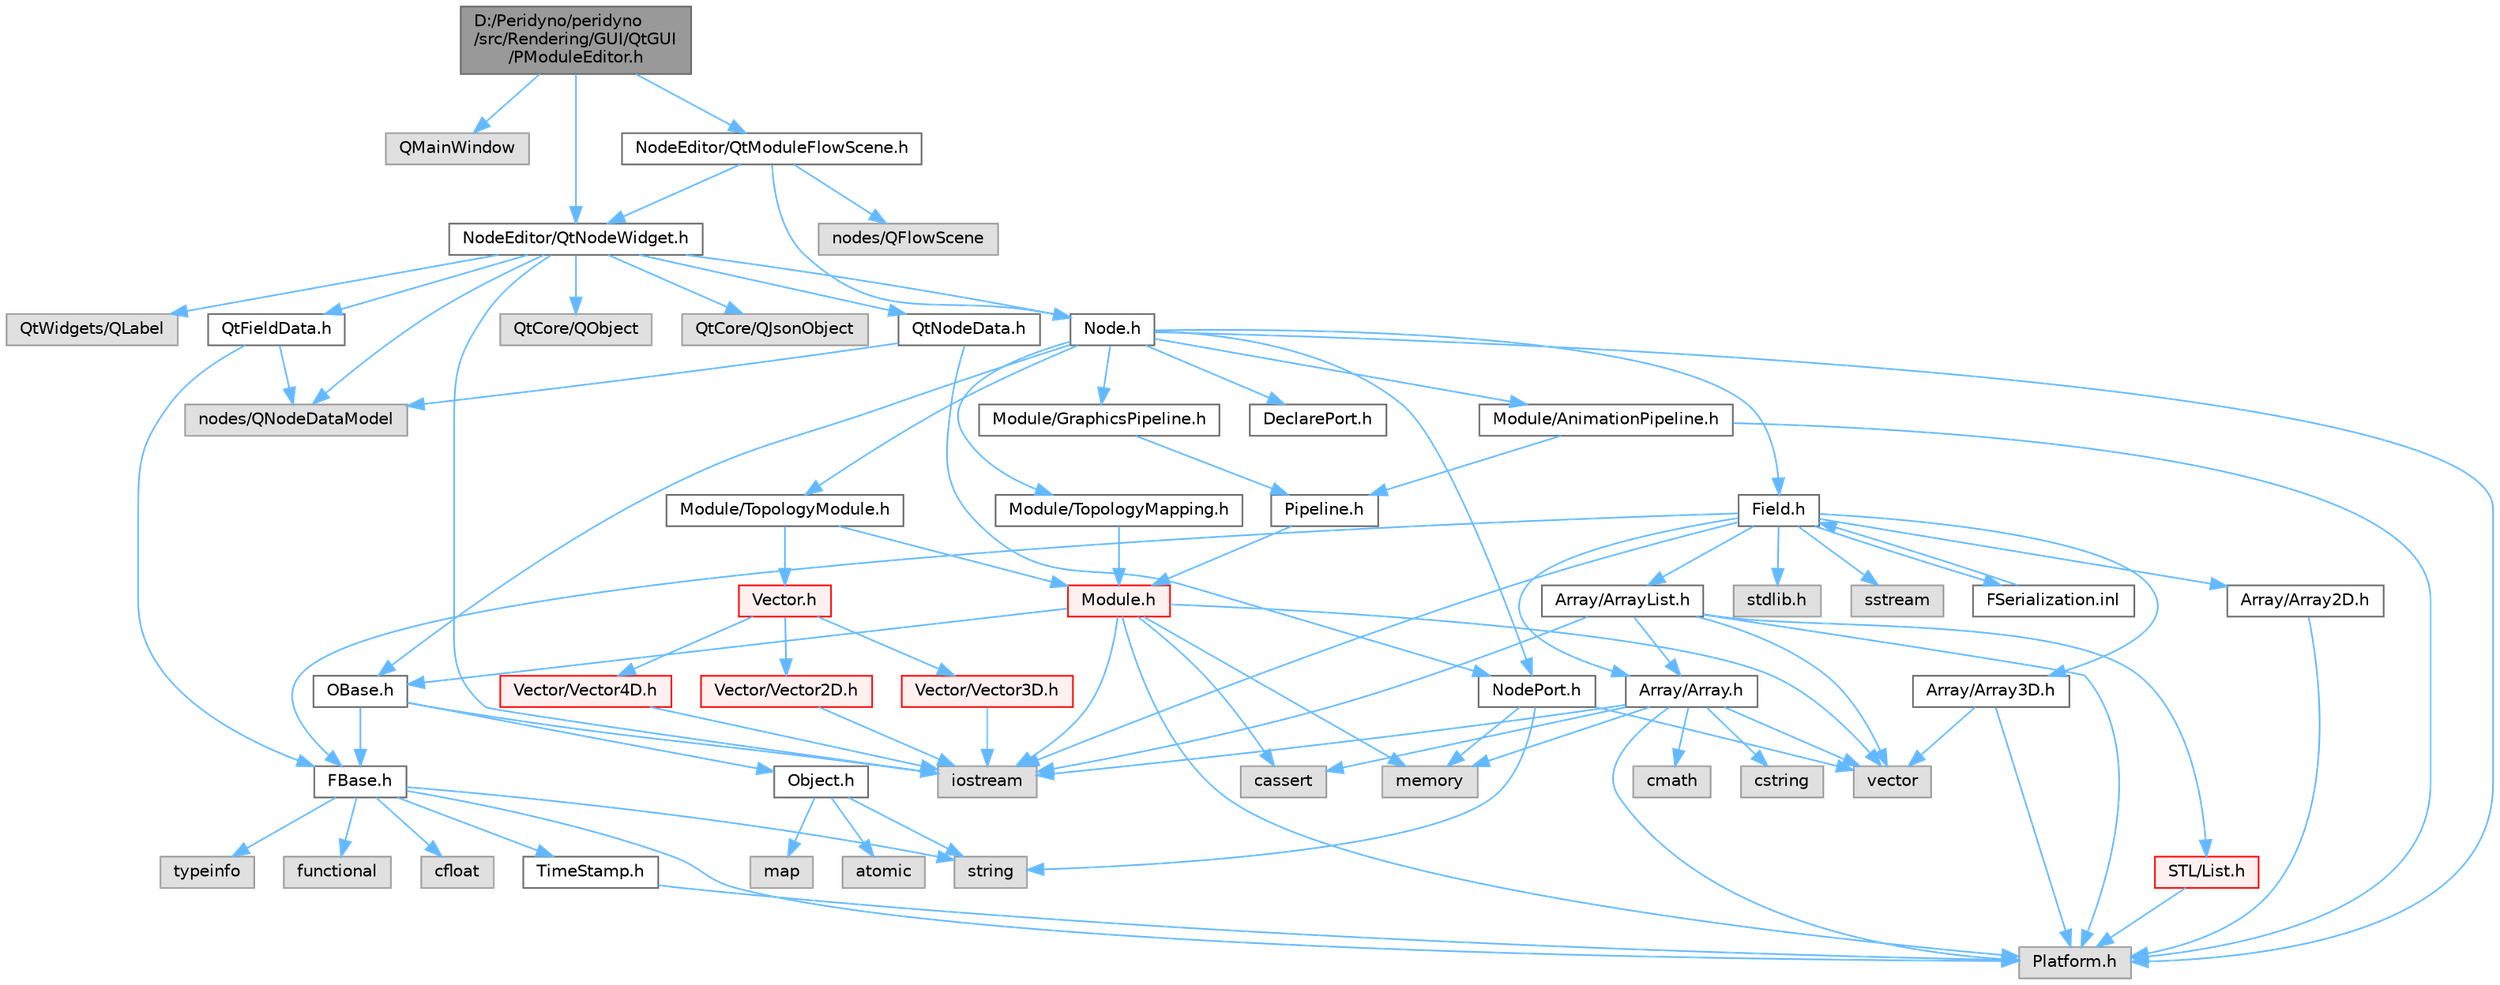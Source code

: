 digraph "D:/Peridyno/peridyno/src/Rendering/GUI/QtGUI/PModuleEditor.h"
{
 // LATEX_PDF_SIZE
  bgcolor="transparent";
  edge [fontname=Helvetica,fontsize=10,labelfontname=Helvetica,labelfontsize=10];
  node [fontname=Helvetica,fontsize=10,shape=box,height=0.2,width=0.4];
  Node1 [id="Node000001",label="D:/Peridyno/peridyno\l/src/Rendering/GUI/QtGUI\l/PModuleEditor.h",height=0.2,width=0.4,color="gray40", fillcolor="grey60", style="filled", fontcolor="black",tooltip=" "];
  Node1 -> Node2 [id="edge1_Node000001_Node000002",color="steelblue1",style="solid",tooltip=" "];
  Node2 [id="Node000002",label="QMainWindow",height=0.2,width=0.4,color="grey60", fillcolor="#E0E0E0", style="filled",tooltip=" "];
  Node1 -> Node3 [id="edge2_Node000001_Node000003",color="steelblue1",style="solid",tooltip=" "];
  Node3 [id="Node000003",label="NodeEditor/QtNodeWidget.h",height=0.2,width=0.4,color="grey40", fillcolor="white", style="filled",URL="$_qt_node_widget_8h.html",tooltip=" "];
  Node3 -> Node4 [id="edge3_Node000003_Node000004",color="steelblue1",style="solid",tooltip=" "];
  Node4 [id="Node000004",label="QtCore/QObject",height=0.2,width=0.4,color="grey60", fillcolor="#E0E0E0", style="filled",tooltip=" "];
  Node3 -> Node5 [id="edge4_Node000003_Node000005",color="steelblue1",style="solid",tooltip=" "];
  Node5 [id="Node000005",label="QtCore/QJsonObject",height=0.2,width=0.4,color="grey60", fillcolor="#E0E0E0", style="filled",tooltip=" "];
  Node3 -> Node6 [id="edge5_Node000003_Node000006",color="steelblue1",style="solid",tooltip=" "];
  Node6 [id="Node000006",label="QtWidgets/QLabel",height=0.2,width=0.4,color="grey60", fillcolor="#E0E0E0", style="filled",tooltip=" "];
  Node3 -> Node7 [id="edge6_Node000003_Node000007",color="steelblue1",style="solid",tooltip=" "];
  Node7 [id="Node000007",label="nodes/QNodeDataModel",height=0.2,width=0.4,color="grey60", fillcolor="#E0E0E0", style="filled",tooltip=" "];
  Node3 -> Node8 [id="edge7_Node000003_Node000008",color="steelblue1",style="solid",tooltip=" "];
  Node8 [id="Node000008",label="Node.h",height=0.2,width=0.4,color="grey40", fillcolor="white", style="filled",URL="$_node_8h.html",tooltip=" "];
  Node8 -> Node9 [id="edge8_Node000008_Node000009",color="steelblue1",style="solid",tooltip=" "];
  Node9 [id="Node000009",label="OBase.h",height=0.2,width=0.4,color="grey40", fillcolor="white", style="filled",URL="$_o_base_8h.html",tooltip=" "];
  Node9 -> Node10 [id="edge9_Node000009_Node000010",color="steelblue1",style="solid",tooltip=" "];
  Node10 [id="Node000010",label="iostream",height=0.2,width=0.4,color="grey60", fillcolor="#E0E0E0", style="filled",tooltip=" "];
  Node9 -> Node11 [id="edge10_Node000009_Node000011",color="steelblue1",style="solid",tooltip=" "];
  Node11 [id="Node000011",label="FBase.h",height=0.2,width=0.4,color="grey40", fillcolor="white", style="filled",URL="$_f_base_8h.html",tooltip=" "];
  Node11 -> Node12 [id="edge11_Node000011_Node000012",color="steelblue1",style="solid",tooltip=" "];
  Node12 [id="Node000012",label="Platform.h",height=0.2,width=0.4,color="grey60", fillcolor="#E0E0E0", style="filled",tooltip=" "];
  Node11 -> Node13 [id="edge12_Node000011_Node000013",color="steelblue1",style="solid",tooltip=" "];
  Node13 [id="Node000013",label="TimeStamp.h",height=0.2,width=0.4,color="grey40", fillcolor="white", style="filled",URL="$_time_stamp_8h.html",tooltip=" "];
  Node13 -> Node12 [id="edge13_Node000013_Node000012",color="steelblue1",style="solid",tooltip=" "];
  Node11 -> Node14 [id="edge14_Node000011_Node000014",color="steelblue1",style="solid",tooltip=" "];
  Node14 [id="Node000014",label="typeinfo",height=0.2,width=0.4,color="grey60", fillcolor="#E0E0E0", style="filled",tooltip=" "];
  Node11 -> Node15 [id="edge15_Node000011_Node000015",color="steelblue1",style="solid",tooltip=" "];
  Node15 [id="Node000015",label="string",height=0.2,width=0.4,color="grey60", fillcolor="#E0E0E0", style="filled",tooltip=" "];
  Node11 -> Node16 [id="edge16_Node000011_Node000016",color="steelblue1",style="solid",tooltip=" "];
  Node16 [id="Node000016",label="functional",height=0.2,width=0.4,color="grey60", fillcolor="#E0E0E0", style="filled",tooltip=" "];
  Node11 -> Node17 [id="edge17_Node000011_Node000017",color="steelblue1",style="solid",tooltip=" "];
  Node17 [id="Node000017",label="cfloat",height=0.2,width=0.4,color="grey60", fillcolor="#E0E0E0", style="filled",tooltip=" "];
  Node9 -> Node18 [id="edge18_Node000009_Node000018",color="steelblue1",style="solid",tooltip=" "];
  Node18 [id="Node000018",label="Object.h",height=0.2,width=0.4,color="grey40", fillcolor="white", style="filled",URL="$_object_8h.html",tooltip=" "];
  Node18 -> Node15 [id="edge19_Node000018_Node000015",color="steelblue1",style="solid",tooltip=" "];
  Node18 -> Node19 [id="edge20_Node000018_Node000019",color="steelblue1",style="solid",tooltip=" "];
  Node19 [id="Node000019",label="atomic",height=0.2,width=0.4,color="grey60", fillcolor="#E0E0E0", style="filled",tooltip=" "];
  Node18 -> Node20 [id="edge21_Node000018_Node000020",color="steelblue1",style="solid",tooltip=" "];
  Node20 [id="Node000020",label="map",height=0.2,width=0.4,color="grey60", fillcolor="#E0E0E0", style="filled",tooltip=" "];
  Node8 -> Node21 [id="edge22_Node000008_Node000021",color="steelblue1",style="solid",tooltip=" "];
  Node21 [id="Node000021",label="Field.h",height=0.2,width=0.4,color="grey40", fillcolor="white", style="filled",URL="$_field_8h.html",tooltip=" "];
  Node21 -> Node10 [id="edge23_Node000021_Node000010",color="steelblue1",style="solid",tooltip=" "];
  Node21 -> Node22 [id="edge24_Node000021_Node000022",color="steelblue1",style="solid",tooltip=" "];
  Node22 [id="Node000022",label="stdlib.h",height=0.2,width=0.4,color="grey60", fillcolor="#E0E0E0", style="filled",tooltip=" "];
  Node21 -> Node23 [id="edge25_Node000021_Node000023",color="steelblue1",style="solid",tooltip=" "];
  Node23 [id="Node000023",label="sstream",height=0.2,width=0.4,color="grey60", fillcolor="#E0E0E0", style="filled",tooltip=" "];
  Node21 -> Node11 [id="edge26_Node000021_Node000011",color="steelblue1",style="solid",tooltip=" "];
  Node21 -> Node24 [id="edge27_Node000021_Node000024",color="steelblue1",style="solid",tooltip=" "];
  Node24 [id="Node000024",label="Array/Array.h",height=0.2,width=0.4,color="grey40", fillcolor="white", style="filled",URL="$_array_8h.html",tooltip=" "];
  Node24 -> Node12 [id="edge28_Node000024_Node000012",color="steelblue1",style="solid",tooltip=" "];
  Node24 -> Node25 [id="edge29_Node000024_Node000025",color="steelblue1",style="solid",tooltip=" "];
  Node25 [id="Node000025",label="cassert",height=0.2,width=0.4,color="grey60", fillcolor="#E0E0E0", style="filled",tooltip=" "];
  Node24 -> Node26 [id="edge30_Node000024_Node000026",color="steelblue1",style="solid",tooltip=" "];
  Node26 [id="Node000026",label="vector",height=0.2,width=0.4,color="grey60", fillcolor="#E0E0E0", style="filled",tooltip=" "];
  Node24 -> Node10 [id="edge31_Node000024_Node000010",color="steelblue1",style="solid",tooltip=" "];
  Node24 -> Node27 [id="edge32_Node000024_Node000027",color="steelblue1",style="solid",tooltip=" "];
  Node27 [id="Node000027",label="cstring",height=0.2,width=0.4,color="grey60", fillcolor="#E0E0E0", style="filled",tooltip=" "];
  Node24 -> Node28 [id="edge33_Node000024_Node000028",color="steelblue1",style="solid",tooltip=" "];
  Node28 [id="Node000028",label="memory",height=0.2,width=0.4,color="grey60", fillcolor="#E0E0E0", style="filled",tooltip=" "];
  Node24 -> Node29 [id="edge34_Node000024_Node000029",color="steelblue1",style="solid",tooltip=" "];
  Node29 [id="Node000029",label="cmath",height=0.2,width=0.4,color="grey60", fillcolor="#E0E0E0", style="filled",tooltip=" "];
  Node21 -> Node30 [id="edge35_Node000021_Node000030",color="steelblue1",style="solid",tooltip=" "];
  Node30 [id="Node000030",label="Array/Array2D.h",height=0.2,width=0.4,color="grey40", fillcolor="white", style="filled",URL="$_array2_d_8h.html",tooltip=" "];
  Node30 -> Node12 [id="edge36_Node000030_Node000012",color="steelblue1",style="solid",tooltip=" "];
  Node21 -> Node31 [id="edge37_Node000021_Node000031",color="steelblue1",style="solid",tooltip=" "];
  Node31 [id="Node000031",label="Array/Array3D.h",height=0.2,width=0.4,color="grey40", fillcolor="white", style="filled",URL="$_array3_d_8h.html",tooltip=" "];
  Node31 -> Node12 [id="edge38_Node000031_Node000012",color="steelblue1",style="solid",tooltip=" "];
  Node31 -> Node26 [id="edge39_Node000031_Node000026",color="steelblue1",style="solid",tooltip=" "];
  Node21 -> Node32 [id="edge40_Node000021_Node000032",color="steelblue1",style="solid",tooltip=" "];
  Node32 [id="Node000032",label="Array/ArrayList.h",height=0.2,width=0.4,color="grey40", fillcolor="white", style="filled",URL="$_array_list_8h.html",tooltip=" "];
  Node32 -> Node26 [id="edge41_Node000032_Node000026",color="steelblue1",style="solid",tooltip=" "];
  Node32 -> Node10 [id="edge42_Node000032_Node000010",color="steelblue1",style="solid",tooltip=" "];
  Node32 -> Node12 [id="edge43_Node000032_Node000012",color="steelblue1",style="solid",tooltip=" "];
  Node32 -> Node33 [id="edge44_Node000032_Node000033",color="steelblue1",style="solid",tooltip=" "];
  Node33 [id="Node000033",label="STL/List.h",height=0.2,width=0.4,color="red", fillcolor="#FFF0F0", style="filled",URL="$_list_8h.html",tooltip=" "];
  Node33 -> Node12 [id="edge45_Node000033_Node000012",color="steelblue1",style="solid",tooltip=" "];
  Node32 -> Node24 [id="edge46_Node000032_Node000024",color="steelblue1",style="solid",tooltip=" "];
  Node21 -> Node73 [id="edge47_Node000021_Node000073",color="steelblue1",style="solid",tooltip=" "];
  Node73 [id="Node000073",label="FSerialization.inl",height=0.2,width=0.4,color="grey40", fillcolor="white", style="filled",URL="$_f_serialization_8inl.html",tooltip=" "];
  Node73 -> Node21 [id="edge48_Node000073_Node000021",color="steelblue1",style="solid",tooltip=" "];
  Node8 -> Node12 [id="edge49_Node000008_Node000012",color="steelblue1",style="solid",tooltip=" "];
  Node8 -> Node74 [id="edge50_Node000008_Node000074",color="steelblue1",style="solid",tooltip=" "];
  Node74 [id="Node000074",label="DeclarePort.h",height=0.2,width=0.4,color="grey40", fillcolor="white", style="filled",URL="$_declare_port_8h.html",tooltip=" "];
  Node8 -> Node75 [id="edge51_Node000008_Node000075",color="steelblue1",style="solid",tooltip=" "];
  Node75 [id="Node000075",label="NodePort.h",height=0.2,width=0.4,color="grey40", fillcolor="white", style="filled",URL="$_node_port_8h.html",tooltip=" "];
  Node75 -> Node15 [id="edge52_Node000075_Node000015",color="steelblue1",style="solid",tooltip=" "];
  Node75 -> Node26 [id="edge53_Node000075_Node000026",color="steelblue1",style="solid",tooltip=" "];
  Node75 -> Node28 [id="edge54_Node000075_Node000028",color="steelblue1",style="solid",tooltip=" "];
  Node8 -> Node76 [id="edge55_Node000008_Node000076",color="steelblue1",style="solid",tooltip=" "];
  Node76 [id="Node000076",label="Module/TopologyModule.h",height=0.2,width=0.4,color="grey40", fillcolor="white", style="filled",URL="$_topology_module_8h.html",tooltip=" "];
  Node76 -> Node37 [id="edge56_Node000076_Node000037",color="steelblue1",style="solid",tooltip=" "];
  Node37 [id="Node000037",label="Vector.h",height=0.2,width=0.4,color="red", fillcolor="#FFF0F0", style="filled",URL="$_vector_8h.html",tooltip=" "];
  Node37 -> Node38 [id="edge57_Node000037_Node000038",color="steelblue1",style="solid",tooltip=" "];
  Node38 [id="Node000038",label="Vector/Vector2D.h",height=0.2,width=0.4,color="red", fillcolor="#FFF0F0", style="filled",URL="$_vector2_d_8h.html",tooltip=" "];
  Node38 -> Node10 [id="edge58_Node000038_Node000010",color="steelblue1",style="solid",tooltip=" "];
  Node37 -> Node44 [id="edge59_Node000037_Node000044",color="steelblue1",style="solid",tooltip=" "];
  Node44 [id="Node000044",label="Vector/Vector3D.h",height=0.2,width=0.4,color="red", fillcolor="#FFF0F0", style="filled",URL="$_vector3_d_8h.html",tooltip=" "];
  Node44 -> Node10 [id="edge60_Node000044_Node000010",color="steelblue1",style="solid",tooltip=" "];
  Node37 -> Node47 [id="edge61_Node000037_Node000047",color="steelblue1",style="solid",tooltip=" "];
  Node47 [id="Node000047",label="Vector/Vector4D.h",height=0.2,width=0.4,color="red", fillcolor="#FFF0F0", style="filled",URL="$_vector4_d_8h.html",tooltip=" "];
  Node47 -> Node10 [id="edge62_Node000047_Node000010",color="steelblue1",style="solid",tooltip=" "];
  Node76 -> Node77 [id="edge63_Node000076_Node000077",color="steelblue1",style="solid",tooltip=" "];
  Node77 [id="Node000077",label="Module.h",height=0.2,width=0.4,color="red", fillcolor="#FFF0F0", style="filled",URL="$_module_8h.html",tooltip=" "];
  Node77 -> Node12 [id="edge64_Node000077_Node000012",color="steelblue1",style="solid",tooltip=" "];
  Node77 -> Node28 [id="edge65_Node000077_Node000028",color="steelblue1",style="solid",tooltip=" "];
  Node77 -> Node26 [id="edge66_Node000077_Node000026",color="steelblue1",style="solid",tooltip=" "];
  Node77 -> Node25 [id="edge67_Node000077_Node000025",color="steelblue1",style="solid",tooltip=" "];
  Node77 -> Node10 [id="edge68_Node000077_Node000010",color="steelblue1",style="solid",tooltip=" "];
  Node77 -> Node9 [id="edge69_Node000077_Node000009",color="steelblue1",style="solid",tooltip=" "];
  Node8 -> Node97 [id="edge70_Node000008_Node000097",color="steelblue1",style="solid",tooltip=" "];
  Node97 [id="Node000097",label="Module/TopologyMapping.h",height=0.2,width=0.4,color="grey40", fillcolor="white", style="filled",URL="$_topology_mapping_8h.html",tooltip=" "];
  Node97 -> Node77 [id="edge71_Node000097_Node000077",color="steelblue1",style="solid",tooltip=" "];
  Node8 -> Node98 [id="edge72_Node000008_Node000098",color="steelblue1",style="solid",tooltip=" "];
  Node98 [id="Node000098",label="Module/AnimationPipeline.h",height=0.2,width=0.4,color="grey40", fillcolor="white", style="filled",URL="$_animation_pipeline_8h.html",tooltip=" "];
  Node98 -> Node99 [id="edge73_Node000098_Node000099",color="steelblue1",style="solid",tooltip=" "];
  Node99 [id="Node000099",label="Pipeline.h",height=0.2,width=0.4,color="grey40", fillcolor="white", style="filled",URL="$_pipeline_8h.html",tooltip=" "];
  Node99 -> Node77 [id="edge74_Node000099_Node000077",color="steelblue1",style="solid",tooltip=" "];
  Node98 -> Node12 [id="edge75_Node000098_Node000012",color="steelblue1",style="solid",tooltip=" "];
  Node8 -> Node100 [id="edge76_Node000008_Node000100",color="steelblue1",style="solid",tooltip=" "];
  Node100 [id="Node000100",label="Module/GraphicsPipeline.h",height=0.2,width=0.4,color="grey40", fillcolor="white", style="filled",URL="$_graphics_pipeline_8h.html",tooltip=" "];
  Node100 -> Node99 [id="edge77_Node000100_Node000099",color="steelblue1",style="solid",tooltip=" "];
  Node3 -> Node101 [id="edge78_Node000003_Node000101",color="steelblue1",style="solid",tooltip=" "];
  Node101 [id="Node000101",label="QtNodeData.h",height=0.2,width=0.4,color="grey40", fillcolor="white", style="filled",URL="$_qt_node_data_8h.html",tooltip=" "];
  Node101 -> Node7 [id="edge79_Node000101_Node000007",color="steelblue1",style="solid",tooltip=" "];
  Node101 -> Node75 [id="edge80_Node000101_Node000075",color="steelblue1",style="solid",tooltip=" "];
  Node3 -> Node102 [id="edge81_Node000003_Node000102",color="steelblue1",style="solid",tooltip=" "];
  Node102 [id="Node000102",label="QtFieldData.h",height=0.2,width=0.4,color="grey40", fillcolor="white", style="filled",URL="$_qt_field_data_8h.html",tooltip=" "];
  Node102 -> Node7 [id="edge82_Node000102_Node000007",color="steelblue1",style="solid",tooltip=" "];
  Node102 -> Node11 [id="edge83_Node000102_Node000011",color="steelblue1",style="solid",tooltip=" "];
  Node3 -> Node10 [id="edge84_Node000003_Node000010",color="steelblue1",style="solid",tooltip=" "];
  Node1 -> Node103 [id="edge85_Node000001_Node000103",color="steelblue1",style="solid",tooltip=" "];
  Node103 [id="Node000103",label="NodeEditor/QtModuleFlowScene.h",height=0.2,width=0.4,color="grey40", fillcolor="white", style="filled",URL="$_qt_module_flow_scene_8h.html",tooltip=" "];
  Node103 -> Node104 [id="edge86_Node000103_Node000104",color="steelblue1",style="solid",tooltip=" "];
  Node104 [id="Node000104",label="nodes/QFlowScene",height=0.2,width=0.4,color="grey60", fillcolor="#E0E0E0", style="filled",tooltip=" "];
  Node103 -> Node8 [id="edge87_Node000103_Node000008",color="steelblue1",style="solid",tooltip=" "];
  Node103 -> Node3 [id="edge88_Node000103_Node000003",color="steelblue1",style="solid",tooltip=" "];
}
